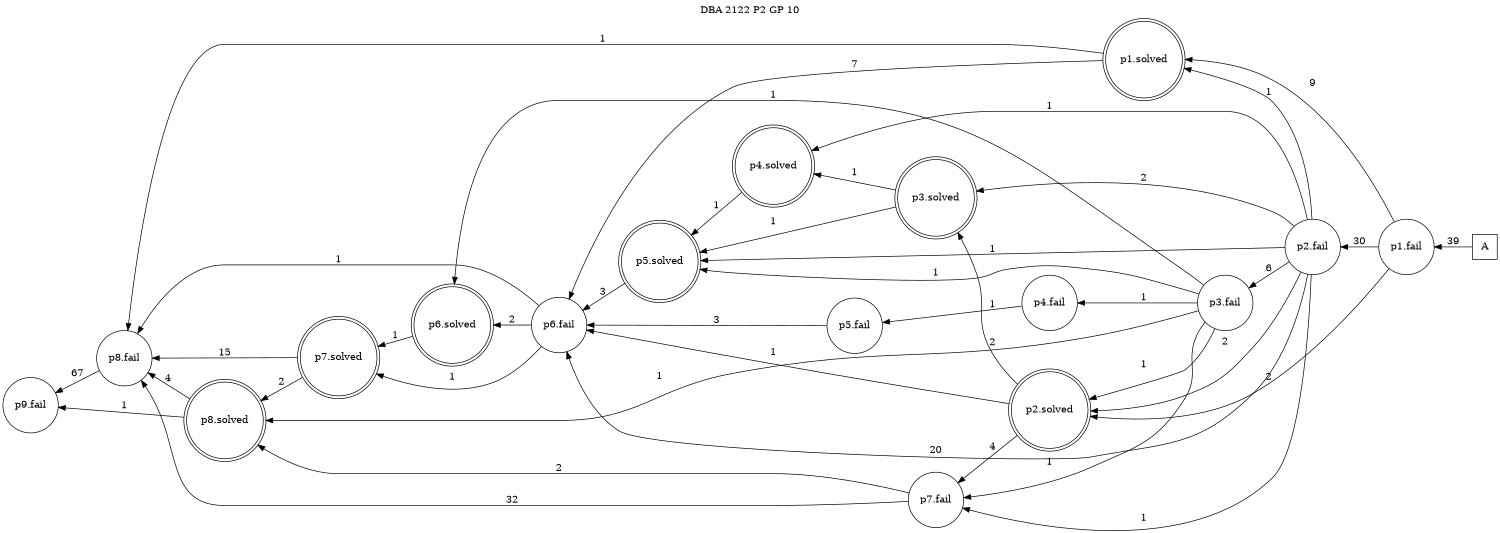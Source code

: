 digraph DBA_2122_P2_GP_10 {
labelloc="tl"
label= " DBA 2122 P2 GP 10 "
rankdir="RL";
graph [ size=" 10 , 10 !"]

"A" [shape="square" label="A"]
"p1.fail" [shape="circle" label="p1.fail"]
"p1.solved" [shape="doublecircle" label="p1.solved"]
"p2.fail" [shape="circle" label="p2.fail"]
"p3.fail" [shape="circle" label="p3.fail"]
"p4.fail" [shape="circle" label="p4.fail"]
"p5.fail" [shape="circle" label="p5.fail"]
"p6.fail" [shape="circle" label="p6.fail"]
"p6.solved" [shape="doublecircle" label="p6.solved"]
"p2.solved" [shape="doublecircle" label="p2.solved"]
"p7.fail" [shape="circle" label="p7.fail"]
"p3.solved" [shape="doublecircle" label="p3.solved"]
"p5.solved" [shape="doublecircle" label="p5.solved"]
"p7.solved" [shape="doublecircle" label="p7.solved"]
"p8.fail" [shape="circle" label="p8.fail"]
"p9.fail" [shape="circle" label="p9.fail"]
"p8.solved" [shape="doublecircle" label="p8.solved"]
"p4.solved" [shape="doublecircle" label="p4.solved"]
"A" -> "p1.fail" [ label=39]
"p1.fail" -> "p1.solved" [ label=9]
"p1.fail" -> "p2.fail" [ label=30]
"p1.fail" -> "p2.solved" [ label=2]
"p1.solved" -> "p6.fail" [ label=7]
"p1.solved" -> "p8.fail" [ label=1]
"p2.fail" -> "p1.solved" [ label=1]
"p2.fail" -> "p3.fail" [ label=6]
"p2.fail" -> "p6.fail" [ label=20]
"p2.fail" -> "p2.solved" [ label=2]
"p2.fail" -> "p7.fail" [ label=1]
"p2.fail" -> "p3.solved" [ label=2]
"p2.fail" -> "p5.solved" [ label=1]
"p2.fail" -> "p4.solved" [ label=1]
"p3.fail" -> "p4.fail" [ label=1]
"p3.fail" -> "p6.solved" [ label=1]
"p3.fail" -> "p2.solved" [ label=1]
"p3.fail" -> "p7.fail" [ label=1]
"p3.fail" -> "p5.solved" [ label=1]
"p3.fail" -> "p8.solved" [ label=1]
"p4.fail" -> "p5.fail" [ label=1]
"p5.fail" -> "p6.fail" [ label=3]
"p6.fail" -> "p6.solved" [ label=2]
"p6.fail" -> "p7.solved" [ label=1]
"p6.fail" -> "p8.fail" [ label=1]
"p6.solved" -> "p7.solved" [ label=1]
"p2.solved" -> "p6.fail" [ label=1]
"p2.solved" -> "p7.fail" [ label=4]
"p2.solved" -> "p3.solved" [ label=2]
"p7.fail" -> "p8.fail" [ label=32]
"p7.fail" -> "p8.solved" [ label=2]
"p3.solved" -> "p5.solved" [ label=1]
"p3.solved" -> "p4.solved" [ label=1]
"p5.solved" -> "p6.fail" [ label=3]
"p7.solved" -> "p8.fail" [ label=15]
"p7.solved" -> "p8.solved" [ label=2]
"p8.fail" -> "p9.fail" [ label=67]
"p8.solved" -> "p8.fail" [ label=4]
"p8.solved" -> "p9.fail" [ label=1]
"p4.solved" -> "p5.solved" [ label=1]
}
